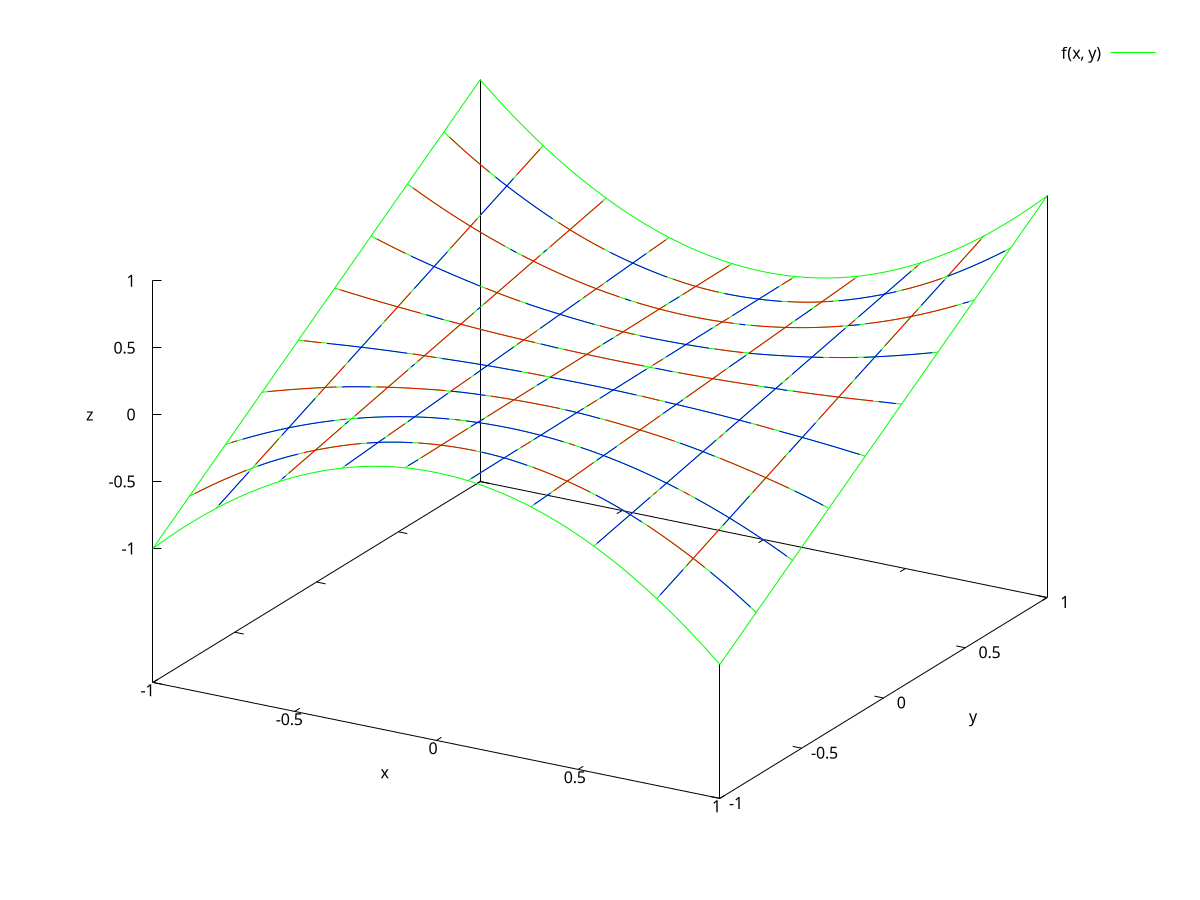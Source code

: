 set terminal pngcairo enhanced color size 1000,1000
set output 'Triangulation.png'
f(x, y) =  x*y*x 
p_0(x, y) =  (-1 < x && x < -0.6 && (0.6 + 1*(x - -1)) < y && y < 1) ? 0.966667*(x**2) + -1.78333*(x*y) + -2.84217e-14*(y**2) + 1.72389*(x) + -0.789444*(y) + 0.76313: 1/0
p_1(x, y) =  (-1 < x && x < -0.6 && 0.6 < y && y < (0.6 + 1*(x - -1))) ? 0.633333*(x**2) + -1.41667*(x*y) + 1.42109e-14*(y**2) + 0.897222*(x) + -0.496111*(y) + 0.314204: 1/0
p_2(x, y) =  (-0.6 < x && x < -0.2 && (0.6 + 1*(x - -0.6)) < y && y < 1) ? 0.966667*(x**2) + -0.983333*(x*y) + 3.55271e-15*(y**2) + 0.950556*(x) + -0.236111*(y) + 0.228241: 1/0
p_3(x, y) =  (-0.6 < x && x < -0.2 && 0.6 < y && y < (0.6 + 1*(x - -0.6))) ? 0.633333*(x**2) + -0.616667*(x*y) + -2.22045e-16*(y**2) + 0.390556*(x) + -0.0894444*(y) + 0.0566481: 1/0
p_4(x, y) =  (-0.2 < x && x < 0.2 && (0.6 + 1*(x - -0.2)) < y && y < 1) ? 0.966667*(x**2) + -0.183333*(x*y) + 8.88178e-16*(y**2) + 0.177222*(x) + -0.00277778*(y) + 0.00268519: 1/0
p_5(x, y) =  (-0.2 < x && x < 0.2 && 0.6 < y && y < (0.6 + 1*(x - -0.2))) ? 0.633333*(x**2) + 0.183333*(x*y) + 1.11022e-16*(y**2) + -0.116111*(x) + -0.00277778*(y) + 0.00175926: 1/0
p_6(x, y) =  (0.2 < x && x < 0.6 && (0.6 + 1*(x - 0.2)) < y && y < 1) ? 0.966667*(x**2) + 0.616667*(x*y) + -2.22045e-16*(y**2) + -0.596111*(x) + -0.0894444*(y) + 0.086463: 1/0
p_7(x, y) =  (0.2 < x && x < 0.6 && 0.6 < y && y < (0.6 + 1*(x - 0.2))) ? 0.633333*(x**2) + 0.983333*(x*y) + -5.32907e-15*(y**2) + -0.622778*(x) + -0.236111*(y) + 0.149537: 1/0
p_8(x, y) =  (0.6 < x && x < 1 && (0.6 + 1*(x - 0.6)) < y && y < 1) ? 0.966667*(x**2) + 1.41667*(x*y) + 3.55271e-15*(y**2) + -1.36944*(x) + -0.496111*(y) + 0.479574: 1/0
p_9(x, y) =  (0.6 < x && x < 1 && 0.6 < y && y < (0.6 + 1*(x - 0.6))) ? 0.633333*(x**2) + 1.78333*(x*y) + -2.13163e-14*(y**2) + -1.12944*(x) + -0.789444*(y) + 0.499981: 1/0
p_10(x, y) =  (-1 < x && x < -0.6 && (0.2 + 1*(x - -1)) < y && y < 0.6) ? 0.566667*(x**2) + -1.78333*(x*y) + -7.10543e-15*(y**2) + 1.01056*(x) + -0.789444*(y) + 0.447352: 1/0
p_11(x, y) =  (-1 < x && x < -0.6 && 0.2 < y && y < (0.2 + 1*(x - -1))) ? 0.233333*(x**2) + -1.41667*(x*y) + -1.77636e-15*(y**2) + 0.330556*(x) + -0.496111*(y) + 0.115759: 1/0
p_12(x, y) =  (-0.6 < x && x < -0.2 && (0.2 + 1*(x - -0.6)) < y && y < 0.6) ? 0.566667*(x**2) + -0.983333*(x*y) + 2.66454e-15*(y**2) + 0.557222*(x) + -0.236111*(y) + 0.133796: 1/0
p_13(x, y) =  (-0.6 < x && x < -0.2 && 0.2 < y && y < (0.2 + 1*(x - -0.6))) ? 0.233333*(x**2) + -0.616667*(x*y) + 2.22045e-16*(y**2) + 0.143889*(x) + -0.0894444*(y) + 0.0208704: 1/0
p_14(x, y) =  (-0.2 < x && x < 0.2 && (0.2 + 1*(x - -0.2)) < y && y < 0.6) ? 0.566667*(x**2) + -0.183333*(x*y) + 1.11022e-16*(y**2) + 0.103889*(x) + -0.00277778*(y) + 0.00157407: 1/0
p_15(x, y) =  (-0.2 < x && x < 0.2 && 0.2 < y && y < (0.2 + 1*(x - -0.2))) ? 0.233333*(x**2) + 0.183333*(x*y) + -2.22045e-16*(y**2) + -0.0427778*(x) + -0.00277778*(y) + 0.000648148: 1/0
p_16(x, y) =  (0.2 < x && x < 0.6 && (0.2 + 1*(x - 0.2)) < y && y < 0.6) ? 0.566667*(x**2) + 0.616667*(x*y) + 2.22045e-16*(y**2) + -0.349444*(x) + -0.0894444*(y) + 0.0506852: 1/0
p_17(x, y) =  (0.2 < x && x < 0.6 && 0.2 < y && y < (0.2 + 1*(x - 0.2))) ? 0.233333*(x**2) + 0.983333*(x*y) + 8.88178e-16*(y**2) + -0.229444*(x) + -0.236111*(y) + 0.0550926: 1/0
p_18(x, y) =  (0.6 < x && x < 1 && (0.2 + 1*(x - 0.6)) < y && y < 0.6) ? 0.566667*(x**2) + 1.41667*(x*y) + 8.88178e-16*(y**2) + -0.802778*(x) + -0.496111*(y) + 0.28113: 1/0
p_19(x, y) =  (0.6 < x && x < 1 && 0.2 < y && y < (0.2 + 1*(x - 0.6))) ? 0.233333*(x**2) + 1.78333*(x*y) + 5.32907e-15*(y**2) + -0.416111*(x) + -0.789444*(y) + 0.184204: 1/0
p_20(x, y) =  (-1 < x && x < -0.6 && (-0.2 + 1*(x - -1)) < y && y < 0.2) ? 0.166667*(x**2) + -1.78333*(x*y) + 1.33227e-15*(y**2) + 0.297222*(x) + -0.789444*(y) + 0.131574: 1/0
p_21(x, y) =  (-1 < x && x < -0.6 && -0.2 < y && y < (-0.2 + 1*(x - -1))) ? -0.166667*(x**2) + -1.41667*(x*y) + -3.88578e-16*(y**2) + -0.236111*(x) + -0.496111*(y) + -0.0826852: 1/0
p_22(x, y) =  (-0.6 < x && x < -0.2 && (-0.2 + 1*(x - -0.6)) < y && y < 0.2) ? 0.166667*(x**2) + -0.983333*(x*y) + -3.88578e-16*(y**2) + 0.163889*(x) + -0.236111*(y) + 0.0393519: 1/0
p_23(x, y) =  (-0.6 < x && x < -0.2 && -0.2 < y && y < (-0.2 + 1*(x - -0.6))) ? -0.166667*(x**2) + -0.616667*(x*y) + 3.46945e-17*(y**2) + -0.102778*(x) + -0.0894444*(y) + -0.0149074: 1/0
p_24(x, y) =  (-0.2 < x && x < 0.2 && (-0.2 + 1*(x - -0.2)) < y && y < 0.2) ? 0.166667*(x**2) + -0.183333*(x*y) + -1.38778e-17*(y**2) + 0.0305556*(x) + -0.00277778*(y) + 0.000462963: 1/0
p_25(x, y) =  (-0.2 < x && x < 0.2 && -0.2 < y && y < (-0.2 + 1*(x - -0.2))) ? -0.166667*(x**2) + 0.183333*(x*y) + -3.1225e-17*(y**2) + 0.0305556*(x) + -0.00277778*(y) + -0.000462963: 1/0
p_26(x, y) =  (0.2 < x && x < 0.6 && (-0.2 + 1*(x - 0.2)) < y && y < 0.2) ? 0.166667*(x**2) + 0.616667*(x*y) + -4.16334e-17*(y**2) + -0.102778*(x) + -0.0894444*(y) + 0.0149074: 1/0
p_27(x, y) =  (0.2 < x && x < 0.6 && -0.2 < y && y < (-0.2 + 1*(x - 0.2))) ? -0.166667*(x**2) + 0.983333*(x*y) + 1.47105e-15*(y**2) + 0.163889*(x) + -0.236111*(y) + -0.0393519: 1/0
p_28(x, y) =  (0.6 < x && x < 1 && (-0.2 + 1*(x - 0.6)) < y && y < 0.2) ? 0.166667*(x**2) + 1.41667*(x*y) + -3.88578e-16*(y**2) + -0.236111*(x) + -0.496111*(y) + 0.0826852: 1/0
p_29(x, y) =  (0.6 < x && x < 1 && -0.2 < y && y < (-0.2 + 1*(x - 0.6))) ? -0.166667*(x**2) + 1.78333*(x*y) + 2.88658e-15*(y**2) + 0.297222*(x) + -0.789444*(y) + -0.131574: 1/0
p_30(x, y) =  (-1 < x && x < -0.6 && (-0.6 + 1*(x - -1)) < y && y < -0.2) ? -0.233333*(x**2) + -1.78333*(x*y) + 1.77636e-15*(y**2) + -0.416111*(x) + -0.789444*(y) + -0.184204: 1/0
p_31(x, y) =  (-1 < x && x < -0.6 && -0.6 < y && y < (-0.6 + 1*(x - -1))) ? -0.566667*(x**2) + -1.41667*(x*y) + -1.77636e-15*(y**2) + -0.802778*(x) + -0.496111*(y) + -0.28113: 1/0
p_32(x, y) =  (-0.6 < x && x < -0.2 && (-0.6 + 1*(x - -0.6)) < y && y < -0.2) ? -0.233333*(x**2) + -0.983333*(x*y) + -8.88178e-16*(y**2) + -0.229444*(x) + -0.236111*(y) + -0.0550926: 1/0
p_33(x, y) =  (-0.6 < x && x < -0.2 && -0.6 < y && y < (-0.6 + 1*(x - -0.6))) ? -0.566667*(x**2) + -0.616667*(x*y) + -2.22045e-16*(y**2) + -0.349444*(x) + -0.0894444*(y) + -0.0506852: 1/0
p_34(x, y) =  (-0.2 < x && x < 0.2 && (-0.6 + 1*(x - -0.2)) < y && y < -0.2) ? -0.233333*(x**2) + -0.183333*(x*y) + 5.55112e-17*(y**2) + -0.0427778*(x) + -0.00277778*(y) + -0.000648148: 1/0
p_35(x, y) =  (-0.2 < x && x < 0.2 && -0.6 < y && y < (-0.6 + 1*(x - -0.2))) ? -0.566667*(x**2) + 0.183333*(x*y) + 2.22045e-16*(y**2) + 0.103889*(x) + -0.00277778*(y) + -0.00157407: 1/0
p_36(x, y) =  (0.2 < x && x < 0.6 && (-0.6 + 1*(x - 0.2)) < y && y < -0.2) ? -0.233333*(x**2) + 0.616667*(x*y) + 0*(y**2) + 0.143889*(x) + -0.0894444*(y) + -0.0208704: 1/0
p_37(x, y) =  (0.2 < x && x < 0.6 && -0.6 < y && y < (-0.6 + 1*(x - 0.2))) ? -0.566667*(x**2) + 0.983333*(x*y) + -3.55271e-15*(y**2) + 0.557222*(x) + -0.236111*(y) + -0.133796: 1/0
p_38(x, y) =  (0.6 < x && x < 1 && (-0.6 + 1*(x - 0.6)) < y && y < -0.2) ? -0.233333*(x**2) + 1.41667*(x*y) + 0*(y**2) + 0.330556*(x) + -0.496111*(y) + -0.115759: 1/0
p_39(x, y) =  (0.6 < x && x < 1 && -0.6 < y && y < (-0.6 + 1*(x - 0.6))) ? -0.566667*(x**2) + 1.78333*(x*y) + -1.42109e-14*(y**2) + 1.01056*(x) + -0.789444*(y) + -0.447352: 1/0
p_40(x, y) =  (-1 < x && x < -0.6 && (-1 + 1*(x - -1)) < y && y < -0.6) ? -0.633333*(x**2) + -1.78333*(x*y) + 0*(y**2) + -1.12944*(x) + -0.789444*(y) + -0.499981: 1/0
p_41(x, y) =  (-1 < x && x < -0.6 && -1 < y && y < (-1 + 1*(x - -1))) ? -0.966667*(x**2) + -1.41667*(x*y) + -7.10543e-15*(y**2) + -1.36944*(x) + -0.496111*(y) + -0.479574: 1/0
p_42(x, y) =  (-0.6 < x && x < -0.2 && (-1 + 1*(x - -0.6)) < y && y < -0.6) ? -0.633333*(x**2) + -0.983333*(x*y) + 0*(y**2) + -0.622778*(x) + -0.236111*(y) + -0.149537: 1/0
p_43(x, y) =  (-0.6 < x && x < -0.2 && -1 < y && y < (-1 + 1*(x - -0.6))) ? -0.966667*(x**2) + -0.616667*(x*y) + -1.9984e-15*(y**2) + -0.596111*(x) + -0.0894444*(y) + -0.086463: 1/0
p_44(x, y) =  (-0.2 < x && x < 0.2 && (-1 + 1*(x - -0.2)) < y && y < -0.6) ? -0.633333*(x**2) + -0.183333*(x*y) + 2.22045e-16*(y**2) + -0.116111*(x) + -0.00277778*(y) + -0.00175926: 1/0
p_45(x, y) =  (-0.2 < x && x < 0.2 && -1 < y && y < (-1 + 1*(x - -0.2))) ? -0.966667*(x**2) + 0.183333*(x*y) + -2.22045e-16*(y**2) + 0.177222*(x) + -0.00277778*(y) + -0.00268519: 1/0
p_46(x, y) =  (0.2 < x && x < 0.6 && (-1 + 1*(x - 0.2)) < y && y < -0.6) ? -0.633333*(x**2) + 0.616667*(x*y) + -2.22045e-16*(y**2) + 0.390556*(x) + -0.0894444*(y) + -0.0566481: 1/0
p_47(x, y) =  (0.2 < x && x < 0.6 && -1 < y && y < (-1 + 1*(x - 0.2))) ? -0.966667*(x**2) + 0.983333*(x*y) + 5.32907e-15*(y**2) + 0.950556*(x) + -0.236111*(y) + -0.228241: 1/0
p_48(x, y) =  (0.6 < x && x < 1 && (-1 + 1*(x - 0.6)) < y && y < -0.6) ? -0.633333*(x**2) + 1.41667*(x*y) + -7.10543e-15*(y**2) + 0.897222*(x) + -0.496111*(y) + -0.314204: 1/0
p_49(x, y) =  (0.6 < x && x < 1 && -1 < y && y < (-1 + 1*(x - 0.6))) ? -0.966667*(x**2) + 1.78333*(x*y) + 2.84217e-14*(y**2) + 1.72389*(x) + -0.789444*(y) + -0.76313: 1/0
set xlabel 'x'
set ylabel 'y'
set zlabel 'z'
unset colorbox
set xrange[-1: 1]
set yrange[-1: 1]
splot f(x, y) lc rgb 'green' , p_0(x, y) lc rgb 'red' notitle, p_1(x, y) lc rgb 'blue' notitle, p_2(x, y) lc rgb 'red' notitle, p_3(x, y) lc rgb 'blue' notitle, p_4(x, y) lc rgb 'red' notitle, p_5(x, y) lc rgb 'blue' notitle, p_6(x, y) lc rgb 'red' notitle, p_7(x, y) lc rgb 'blue' notitle, p_8(x, y) lc rgb 'red' notitle, p_9(x, y) lc rgb 'blue' notitle, p_10(x, y) lc rgb 'red' notitle, p_11(x, y) lc rgb 'blue' notitle, p_12(x, y) lc rgb 'red' notitle, p_13(x, y) lc rgb 'blue' notitle, p_14(x, y) lc rgb 'red' notitle, p_15(x, y) lc rgb 'blue' notitle, p_16(x, y) lc rgb 'red' notitle, p_17(x, y) lc rgb 'blue' notitle, p_18(x, y) lc rgb 'red' notitle, p_19(x, y) lc rgb 'blue' notitle, p_20(x, y) lc rgb 'red' notitle, p_21(x, y) lc rgb 'blue' notitle, p_22(x, y) lc rgb 'red' notitle, p_23(x, y) lc rgb 'blue' notitle, p_24(x, y) lc rgb 'red' notitle, p_25(x, y) lc rgb 'blue' notitle, p_26(x, y) lc rgb 'red' notitle, p_27(x, y) lc rgb 'blue' notitle, p_28(x, y) lc rgb 'red' notitle, p_29(x, y) lc rgb 'blue' notitle, p_30(x, y) lc rgb 'red' notitle, p_31(x, y) lc rgb 'blue' notitle, p_32(x, y) lc rgb 'red' notitle, p_33(x, y) lc rgb 'blue' notitle, p_34(x, y) lc rgb 'red' notitle, p_35(x, y) lc rgb 'blue' notitle, p_36(x, y) lc rgb 'red' notitle, p_37(x, y) lc rgb 'blue' notitle, p_38(x, y) lc rgb 'red' notitle, p_39(x, y) lc rgb 'blue' notitle, p_40(x, y) lc rgb 'red' notitle, p_41(x, y) lc rgb 'blue' notitle, p_42(x, y) lc rgb 'red' notitle, p_43(x, y) lc rgb 'blue' notitle, p_44(x, y) lc rgb 'red' notitle, p_45(x, y) lc rgb 'blue' notitle, p_46(x, y) lc rgb 'red' notitle, p_47(x, y) lc rgb 'blue' notitle, p_48(x, y) lc rgb 'red' notitle, p_49(x, y) lc rgb 'blue' notitle